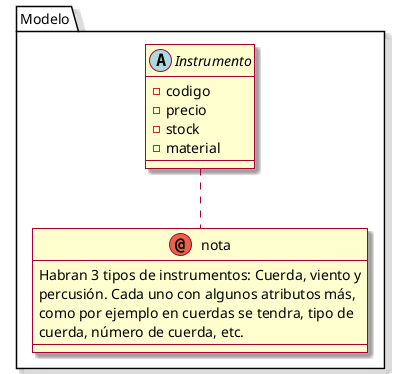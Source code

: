 @startuml
skin rose

package Modelo {
    abstract class Instrumento {
        -codigo
        -precio
        -stock
        -material
    }

    annotation nota {
        Habran 3 tipos de instrumentos: Cuerda, viento y
        percusión. Cada uno con algunos atributos más,
        como por ejemplo en cuerdas se tendra, tipo de
        cuerda, número de cuerda, etc.
    }
    Instrumento .. nota
}
@enduml